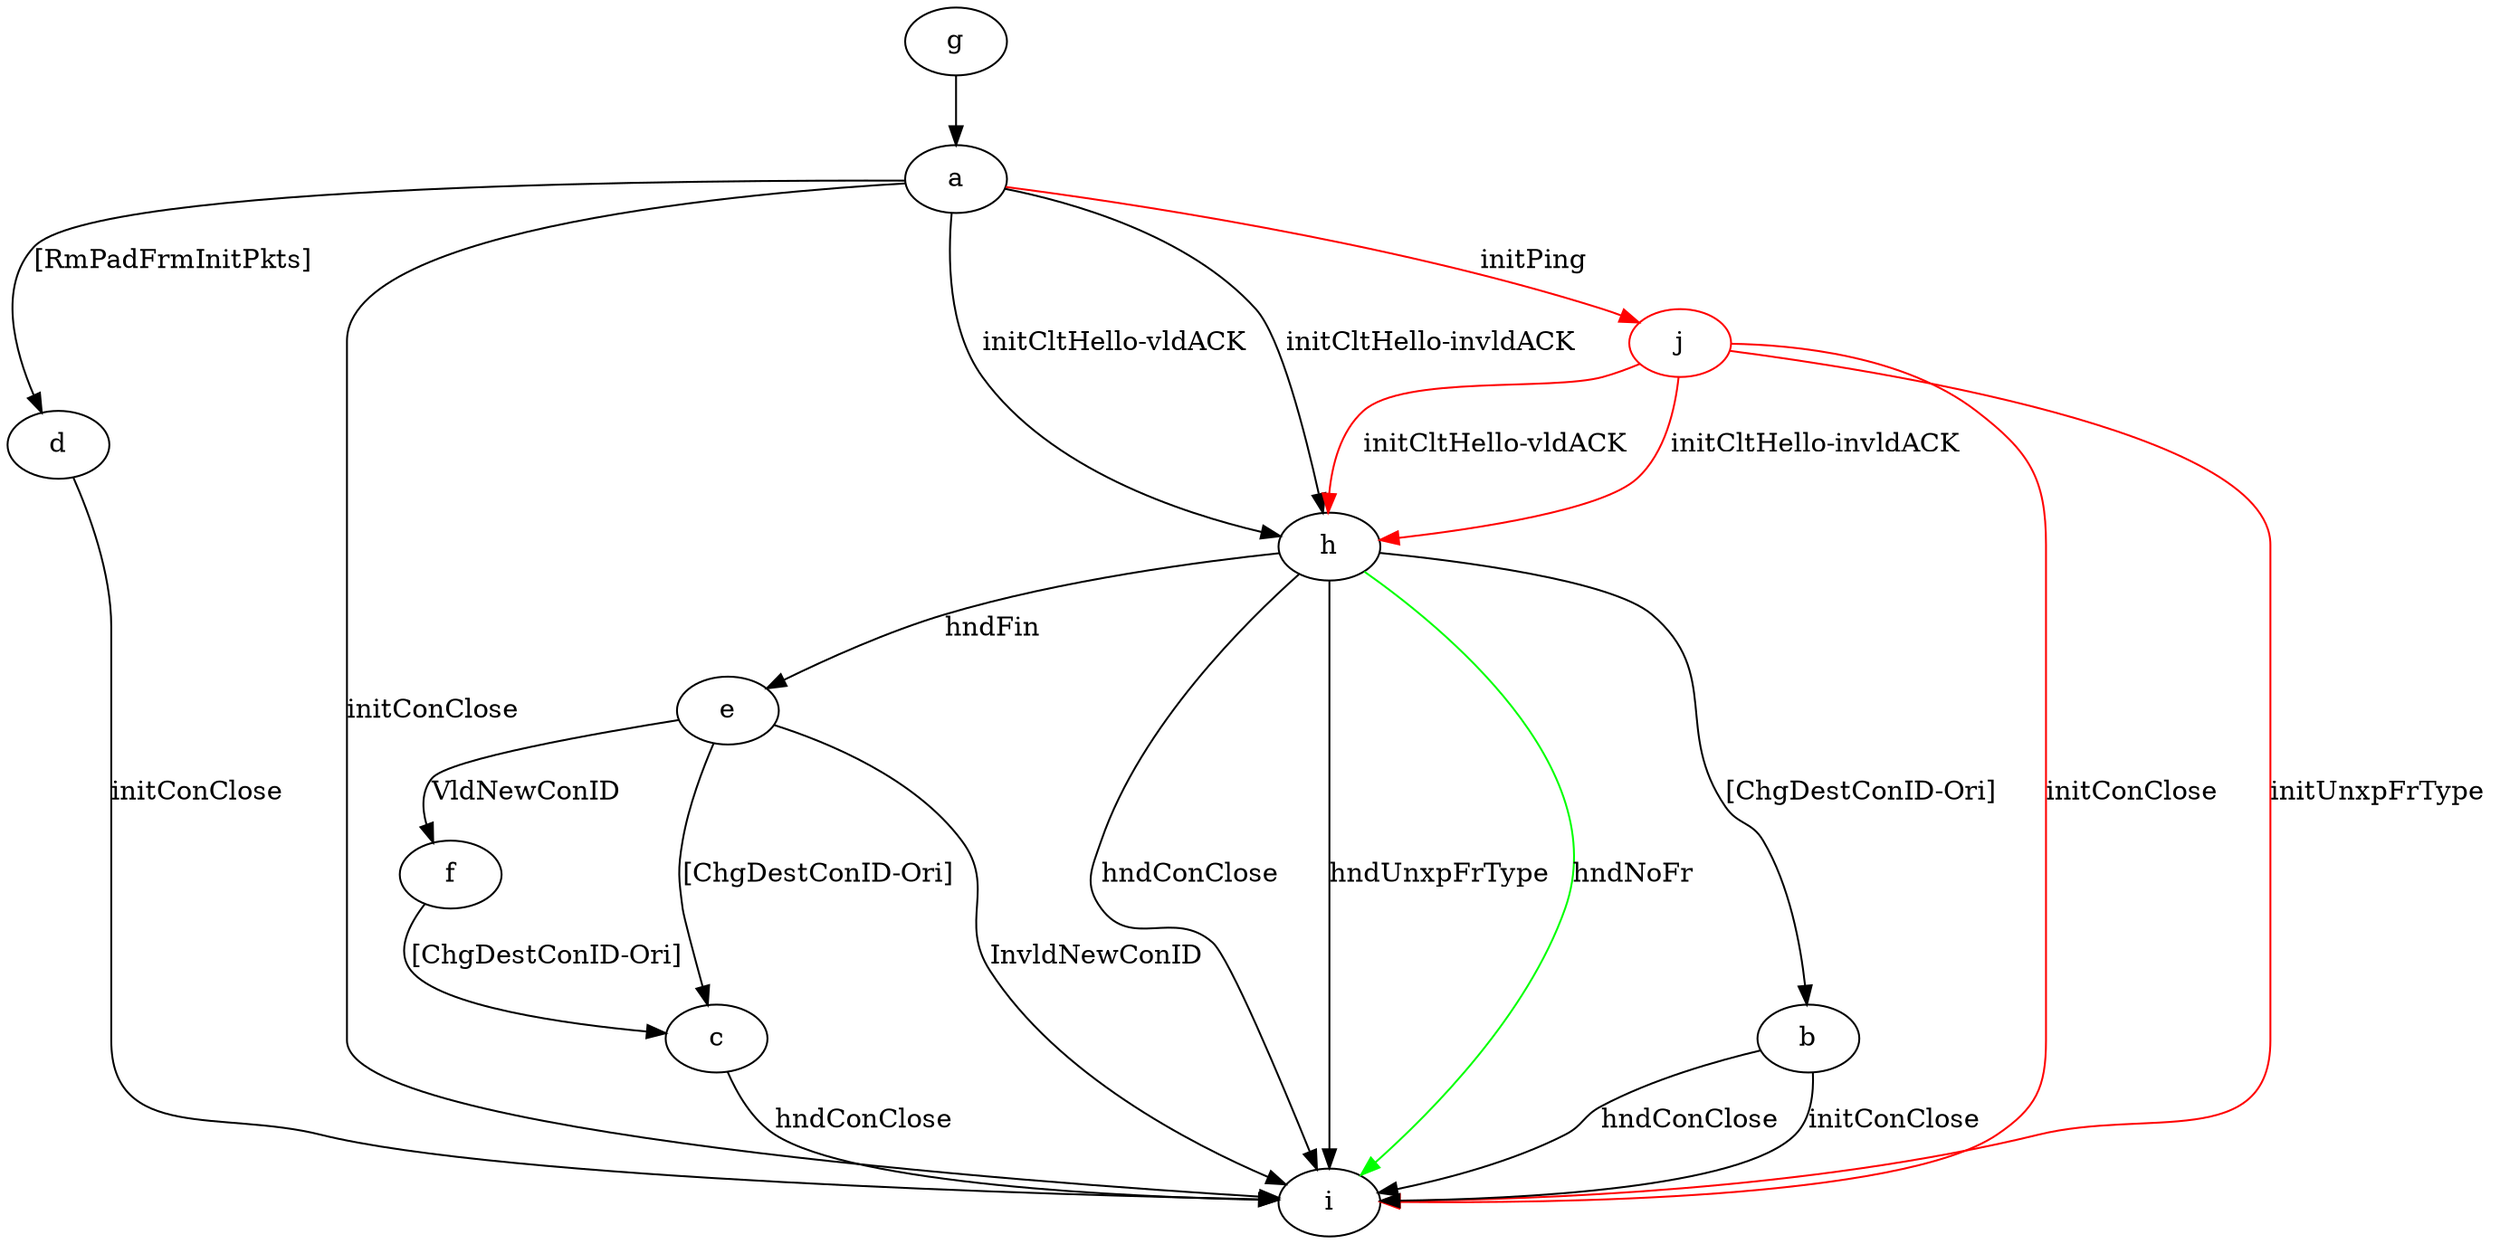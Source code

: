 digraph "" {
	a -> d	[key=0,
		label="[RmPadFrmInitPkts] "];
	a -> h	[key=0,
		label="initCltHello-vldACK "];
	a -> h	[key=1,
		label="initCltHello-invldACK "];
	a -> i	[key=0,
		label="initConClose "];
	j	[color=red];
	a -> j	[key=0,
		color=red,
		label="initPing "];
	b -> i	[key=0,
		label="initConClose "];
	b -> i	[key=1,
		label="hndConClose "];
	c -> i	[key=0,
		label="hndConClose "];
	d -> i	[key=0,
		label="initConClose "];
	e -> c	[key=0,
		label="[ChgDestConID-Ori] "];
	e -> f	[key=0,
		label="VldNewConID "];
	e -> i	[key=0,
		label="InvldNewConID "];
	f -> c	[key=0,
		label="[ChgDestConID-Ori] "];
	g -> a	[key=0];
	h -> b	[key=0,
		label="[ChgDestConID-Ori] "];
	h -> e	[key=0,
		label="hndFin "];
	h -> i	[key=0,
		label="hndConClose "];
	h -> i	[key=1,
		label="hndUnxpFrType "];
	h -> i	[key=2,
		color=green,
		label="hndNoFr "];
	j -> h	[key=0,
		color=red,
		label="initCltHello-vldACK "];
	j -> h	[key=1,
		color=red,
		label="initCltHello-invldACK "];
	j -> i	[key=0,
		color=red,
		label="initConClose "];
	j -> i	[key=1,
		color=red,
		label="initUnxpFrType "];
}
